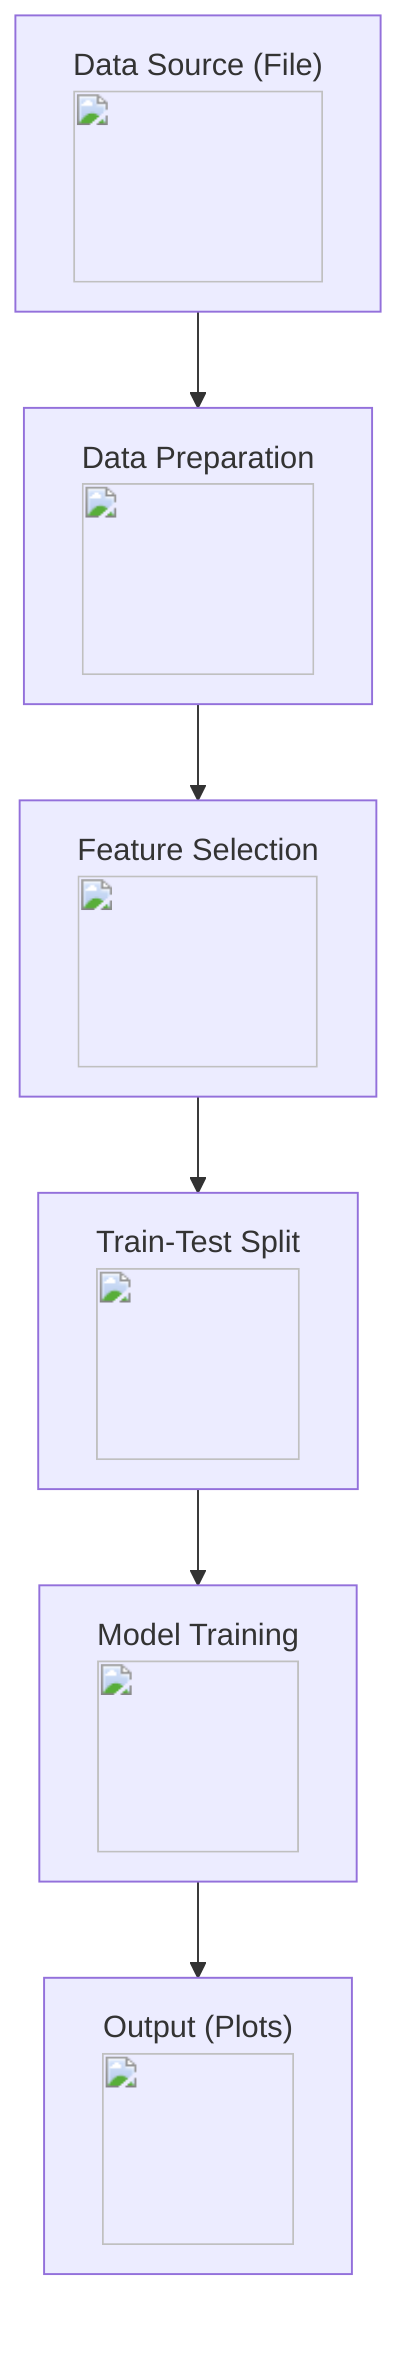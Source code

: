graph TD
    A["Data Source (File) <br/><img src='icons/file.svg' width=100 height=100/> "] --> B["Data Preparation <br/><img src='icons/table.svg' width=100 height=100/> "]
    B --> C["Feature Selection <br/><img src='icons/column_split.svg' width=100 height=100/> "]
    C --> D["Train-Test Split <br/><img src='icons/row_split.svg' width=100 height=100/> "]
    D --> E["Model Training <br/><img src='icons/brain.svg' width=100 height=100/> "]
    E --> F["Output (Plots) <br/><img src='icons/image.svg' width=100 height=100/> "]